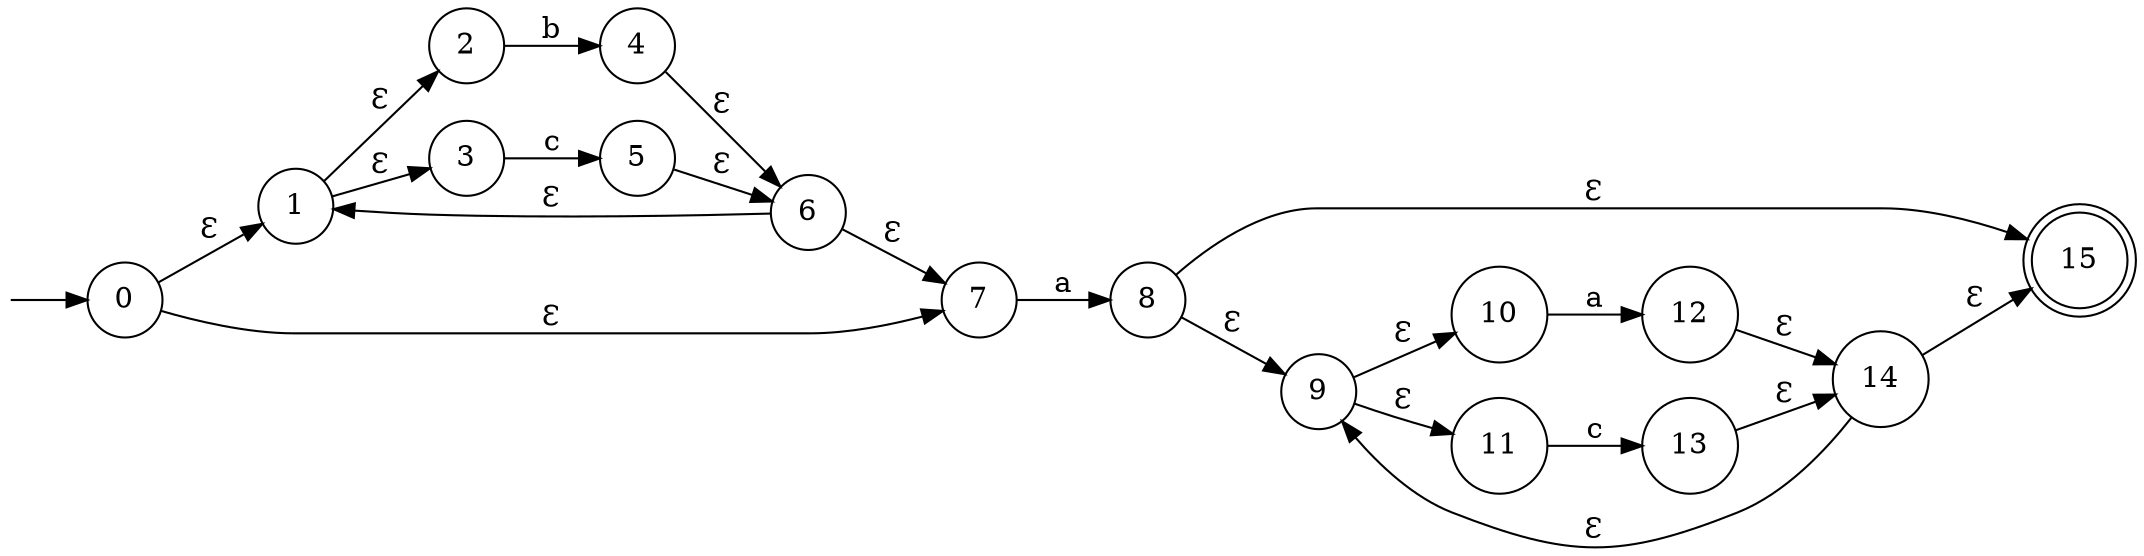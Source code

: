 digraph {
    rankdir=LR;

    node [shape=circle];
    15 [shape=doublecircle];

    START [label="", fixedsize="false", width=0, height=0, shape=none];
    START -> "0"

    0 -> 1 [label="Ɛ"];
    1 -> 2 [label="Ɛ"];
    4 -> 6 [label="Ɛ"];
    6 -> 7 [label="Ɛ"];
    8 -> 9 [label="Ɛ"];
    9 -> 10 [label="Ɛ"];
    12 -> 14 [label="Ɛ"];
    14 -> 15 [label="Ɛ"];
    0 -> 7 [label="Ɛ"];
    1 -> 3 [label="Ɛ"];
    5 -> 6 [label="Ɛ"];
    8 -> 15 [label="Ɛ"];
    9 -> 11 [label="Ɛ"];
    13 -> 14 [label="Ɛ"];
    6 -> 1 [label="Ɛ"];
    14 -> 9 [label="Ɛ"];

    2 -> 4 [label="b"];
    7 -> 8 [label="a"];
    10 -> 12 [label="a"];
    3 -> 5 [label="c"];
    11 -> 13 [label="c"];
}
